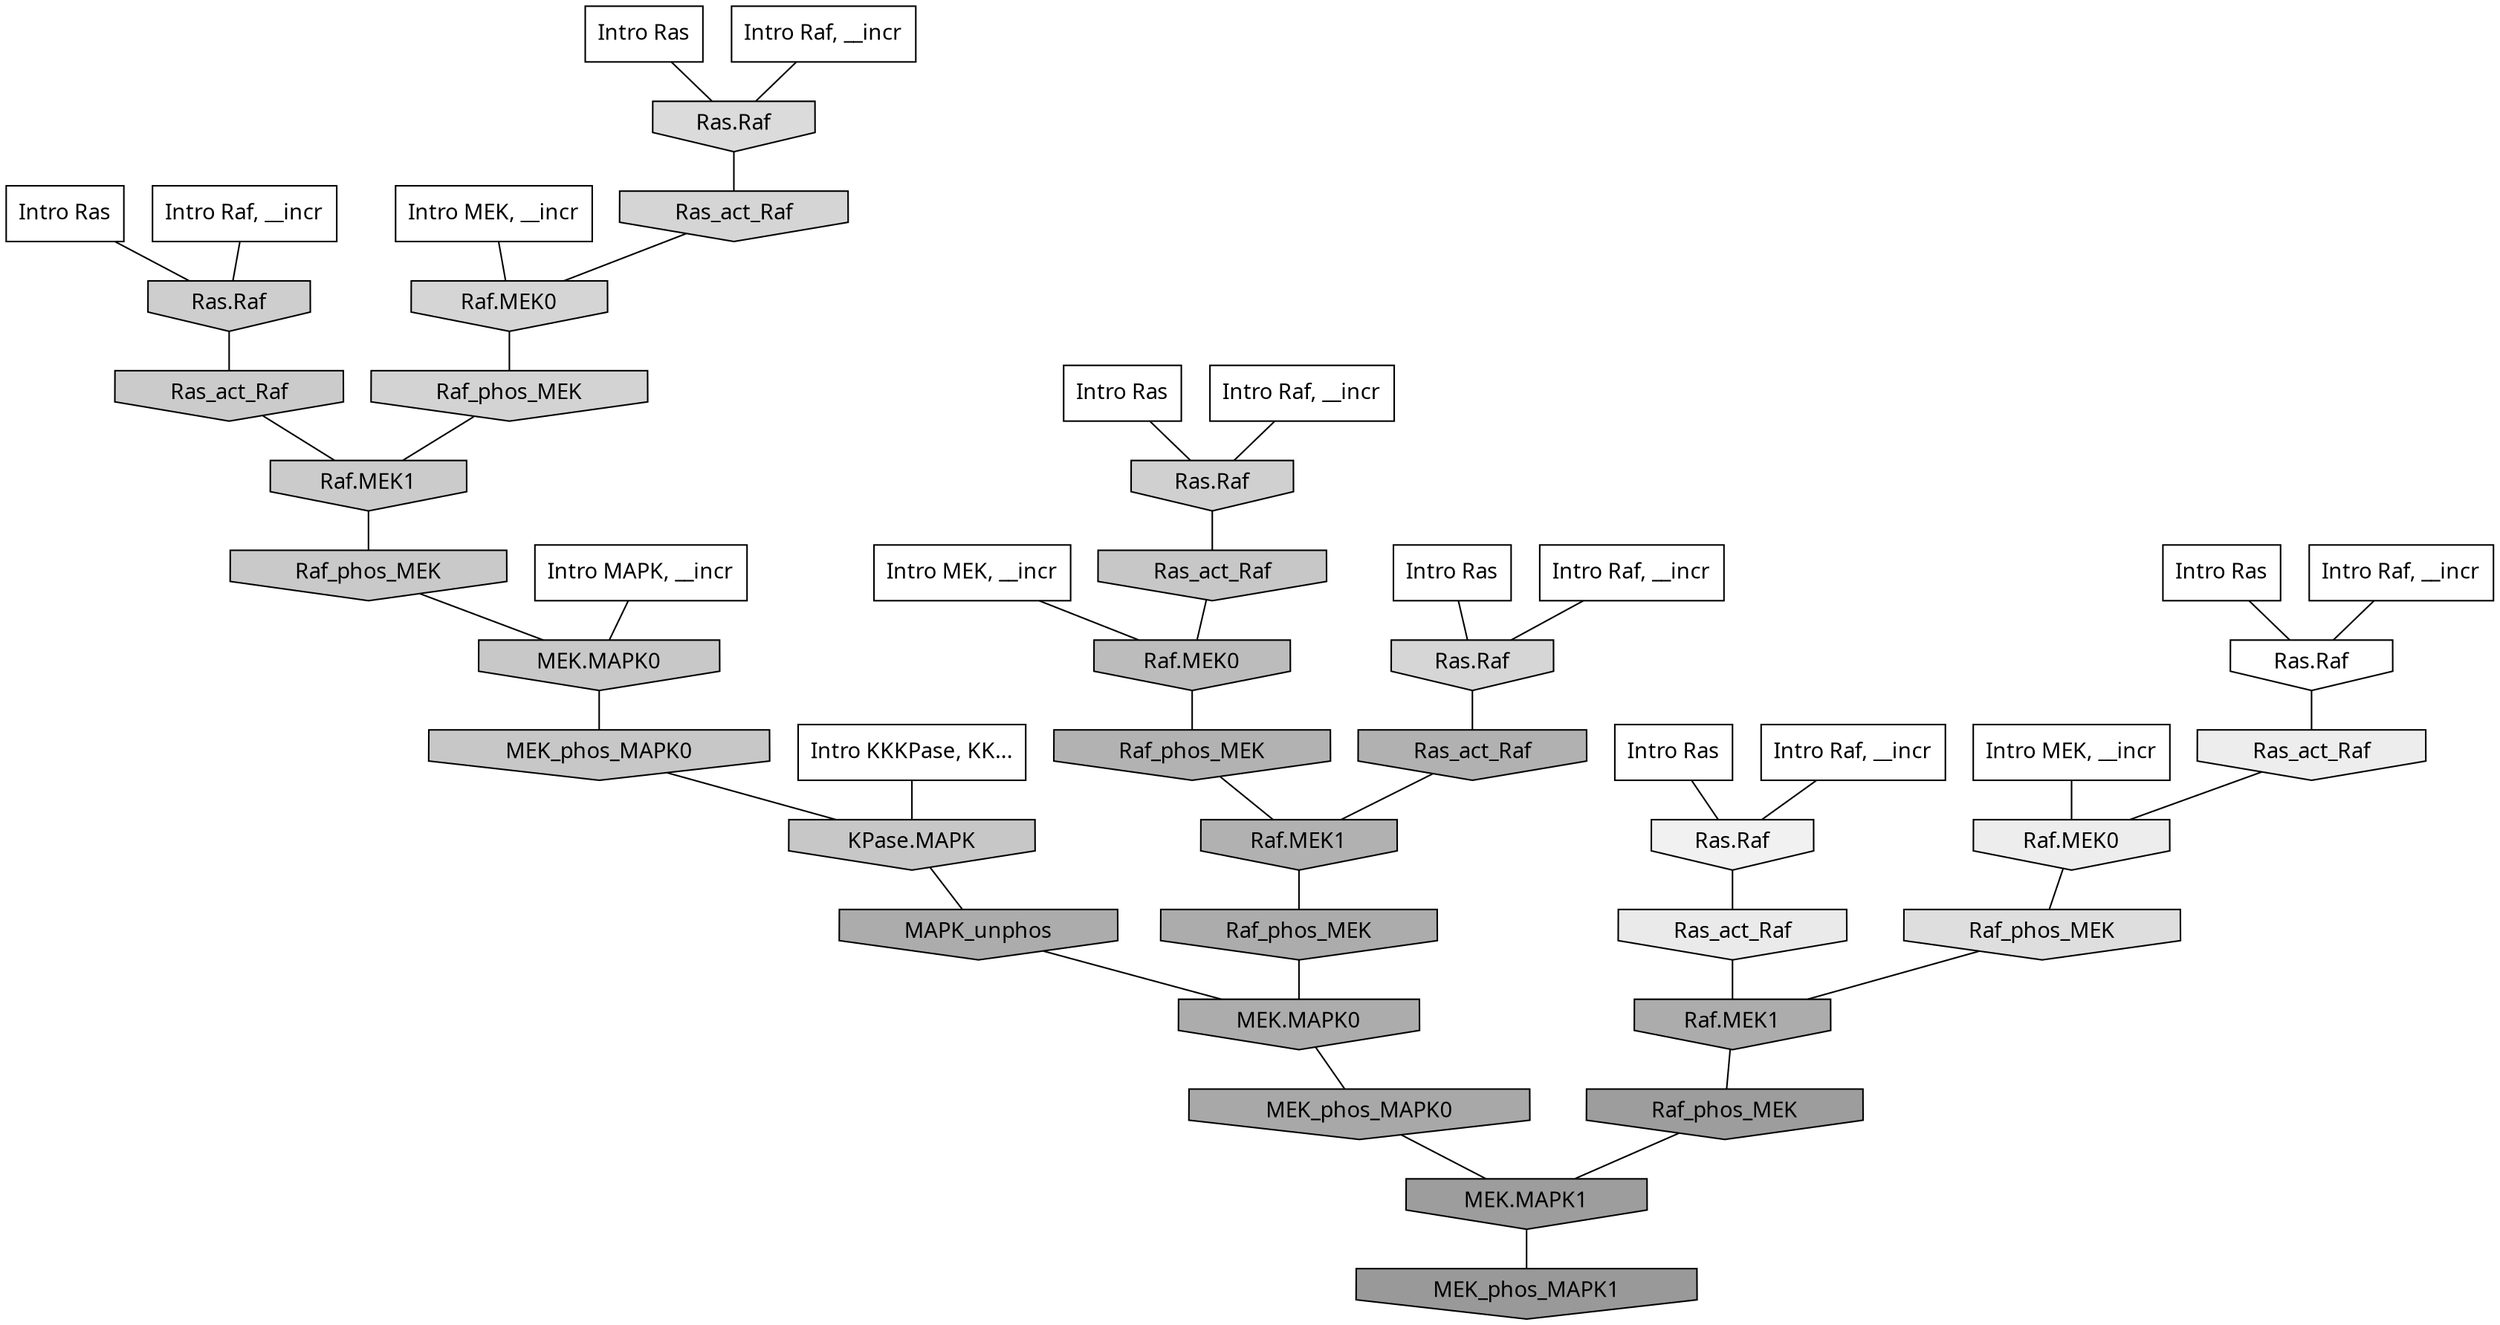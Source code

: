 digraph G{
  rankdir="TB";
  ranksep=0.30;
  node [fontname="CMU Serif"];
  edge [fontname="CMU Serif"];
  
  4 [label="Intro Ras", shape=rectangle, style=filled, fillcolor="0.000 0.000 1.000"]
  
  10 [label="Intro Ras", shape=rectangle, style=filled, fillcolor="0.000 0.000 1.000"]
  
  52 [label="Intro Ras", shape=rectangle, style=filled, fillcolor="0.000 0.000 1.000"]
  
  71 [label="Intro Ras", shape=rectangle, style=filled, fillcolor="0.000 0.000 1.000"]
  
  78 [label="Intro Ras", shape=rectangle, style=filled, fillcolor="0.000 0.000 1.000"]
  
  81 [label="Intro Ras", shape=rectangle, style=filled, fillcolor="0.000 0.000 1.000"]
  
  129 [label="Intro Raf, __incr", shape=rectangle, style=filled, fillcolor="0.000 0.000 1.000"]
  
  163 [label="Intro Raf, __incr", shape=rectangle, style=filled, fillcolor="0.000 0.000 1.000"]
  
  264 [label="Intro Raf, __incr", shape=rectangle, style=filled, fillcolor="0.000 0.000 1.000"]
  
  394 [label="Intro Raf, __incr", shape=rectangle, style=filled, fillcolor="0.000 0.000 1.000"]
  
  741 [label="Intro Raf, __incr", shape=rectangle, style=filled, fillcolor="0.000 0.000 1.000"]
  
  1052 [label="Intro Raf, __incr", shape=rectangle, style=filled, fillcolor="0.000 0.000 1.000"]
  
  1266 [label="Intro MEK, __incr", shape=rectangle, style=filled, fillcolor="0.000 0.000 1.000"]
  
  1509 [label="Intro MEK, __incr", shape=rectangle, style=filled, fillcolor="0.000 0.000 1.000"]
  
  1791 [label="Intro MEK, __incr", shape=rectangle, style=filled, fillcolor="0.000 0.000 1.000"]
  
  2552 [label="Intro MAPK, __incr", shape=rectangle, style=filled, fillcolor="0.000 0.000 1.000"]
  
  3118 [label="Intro KKKPase, KK...", shape=rectangle, style=filled, fillcolor="0.000 0.000 1.000"]
  
  3224 [label="Ras.Raf", shape=invhouse, style=filled, fillcolor="0.000 0.000 1.000"]
  
  3713 [label="Ras.Raf", shape=invhouse, style=filled, fillcolor="0.000 0.000 0.942"]
  
  3906 [label="Ras_act_Raf", shape=invhouse, style=filled, fillcolor="0.000 0.000 0.927"]
  
  3909 [label="Raf.MEK0", shape=invhouse, style=filled, fillcolor="0.000 0.000 0.927"]
  
  4102 [label="Ras_act_Raf", shape=invhouse, style=filled, fillcolor="0.000 0.000 0.915"]
  
  4772 [label="Raf_phos_MEK", shape=invhouse, style=filled, fillcolor="0.000 0.000 0.868"]
  
  4921 [label="Ras.Raf", shape=invhouse, style=filled, fillcolor="0.000 0.000 0.859"]
  
  5260 [label="Ras.Raf", shape=invhouse, style=filled, fillcolor="0.000 0.000 0.838"]
  
  5338 [label="Ras_act_Raf", shape=invhouse, style=filled, fillcolor="0.000 0.000 0.834"]
  
  5340 [label="Raf.MEK0", shape=invhouse, style=filled, fillcolor="0.000 0.000 0.834"]
  
  5437 [label="Raf_phos_MEK", shape=invhouse, style=filled, fillcolor="0.000 0.000 0.828"]
  
  5598 [label="Ras.Raf", shape=invhouse, style=filled, fillcolor="0.000 0.000 0.816"]
  
  5787 [label="Ras.Raf", shape=invhouse, style=filled, fillcolor="0.000 0.000 0.807"]
  
  6018 [label="Ras_act_Raf", shape=invhouse, style=filled, fillcolor="0.000 0.000 0.793"]
  
  6025 [label="Raf.MEK1", shape=invhouse, style=filled, fillcolor="0.000 0.000 0.793"]
  
  6093 [label="Raf_phos_MEK", shape=invhouse, style=filled, fillcolor="0.000 0.000 0.789"]
  
  6175 [label="MEK.MAPK0", shape=invhouse, style=filled, fillcolor="0.000 0.000 0.785"]
  
  6267 [label="MEK_phos_MAPK0", shape=invhouse, style=filled, fillcolor="0.000 0.000 0.781"]
  
  6272 [label="KPase.MAPK", shape=invhouse, style=filled, fillcolor="0.000 0.000 0.781"]
  
  6306 [label="Ras_act_Raf", shape=invhouse, style=filled, fillcolor="0.000 0.000 0.779"]
  
  7460 [label="Raf.MEK0", shape=invhouse, style=filled, fillcolor="0.000 0.000 0.736"]
  
  8640 [label="Raf_phos_MEK", shape=invhouse, style=filled, fillcolor="0.000 0.000 0.699"]
  
  8806 [label="Ras_act_Raf", shape=invhouse, style=filled, fillcolor="0.000 0.000 0.693"]
  
  8809 [label="Raf.MEK1", shape=invhouse, style=filled, fillcolor="0.000 0.000 0.693"]
  
  9489 [label="MAPK_unphos", shape=invhouse, style=filled, fillcolor="0.000 0.000 0.675"]
  
  9533 [label="Raf.MEK1", shape=invhouse, style=filled, fillcolor="0.000 0.000 0.674"]
  
  9586 [label="Raf_phos_MEK", shape=invhouse, style=filled, fillcolor="0.000 0.000 0.673"]
  
  9588 [label="MEK.MAPK0", shape=invhouse, style=filled, fillcolor="0.000 0.000 0.673"]
  
  10285 [label="MEK_phos_MAPK0", shape=invhouse, style=filled, fillcolor="0.000 0.000 0.657"]
  
  12422 [label="Raf_phos_MEK", shape=invhouse, style=filled, fillcolor="0.000 0.000 0.615"]
  
  12424 [label="MEK.MAPK1", shape=invhouse, style=filled, fillcolor="0.000 0.000 0.615"]
  
  13269 [label="MEK_phos_MAPK1", shape=invhouse, style=filled, fillcolor="0.000 0.000 0.600"]
  
  
  12424 -> 13269 [dir=none, color="0.000 0.000 0.000"] 
  12422 -> 12424 [dir=none, color="0.000 0.000 0.000"] 
  10285 -> 12424 [dir=none, color="0.000 0.000 0.000"] 
  9588 -> 10285 [dir=none, color="0.000 0.000 0.000"] 
  9586 -> 9588 [dir=none, color="0.000 0.000 0.000"] 
  9533 -> 12422 [dir=none, color="0.000 0.000 0.000"] 
  9489 -> 9588 [dir=none, color="0.000 0.000 0.000"] 
  8809 -> 9586 [dir=none, color="0.000 0.000 0.000"] 
  8806 -> 8809 [dir=none, color="0.000 0.000 0.000"] 
  8640 -> 8809 [dir=none, color="0.000 0.000 0.000"] 
  7460 -> 8640 [dir=none, color="0.000 0.000 0.000"] 
  6306 -> 7460 [dir=none, color="0.000 0.000 0.000"] 
  6272 -> 9489 [dir=none, color="0.000 0.000 0.000"] 
  6267 -> 6272 [dir=none, color="0.000 0.000 0.000"] 
  6175 -> 6267 [dir=none, color="0.000 0.000 0.000"] 
  6093 -> 6175 [dir=none, color="0.000 0.000 0.000"] 
  6025 -> 6093 [dir=none, color="0.000 0.000 0.000"] 
  6018 -> 6025 [dir=none, color="0.000 0.000 0.000"] 
  5787 -> 6018 [dir=none, color="0.000 0.000 0.000"] 
  5598 -> 6306 [dir=none, color="0.000 0.000 0.000"] 
  5437 -> 6025 [dir=none, color="0.000 0.000 0.000"] 
  5340 -> 5437 [dir=none, color="0.000 0.000 0.000"] 
  5338 -> 5340 [dir=none, color="0.000 0.000 0.000"] 
  5260 -> 8806 [dir=none, color="0.000 0.000 0.000"] 
  4921 -> 5338 [dir=none, color="0.000 0.000 0.000"] 
  4772 -> 9533 [dir=none, color="0.000 0.000 0.000"] 
  4102 -> 9533 [dir=none, color="0.000 0.000 0.000"] 
  3909 -> 4772 [dir=none, color="0.000 0.000 0.000"] 
  3906 -> 3909 [dir=none, color="0.000 0.000 0.000"] 
  3713 -> 4102 [dir=none, color="0.000 0.000 0.000"] 
  3224 -> 3906 [dir=none, color="0.000 0.000 0.000"] 
  3118 -> 6272 [dir=none, color="0.000 0.000 0.000"] 
  2552 -> 6175 [dir=none, color="0.000 0.000 0.000"] 
  1791 -> 3909 [dir=none, color="0.000 0.000 0.000"] 
  1509 -> 7460 [dir=none, color="0.000 0.000 0.000"] 
  1266 -> 5340 [dir=none, color="0.000 0.000 0.000"] 
  1052 -> 3713 [dir=none, color="0.000 0.000 0.000"] 
  741 -> 5598 [dir=none, color="0.000 0.000 0.000"] 
  394 -> 3224 [dir=none, color="0.000 0.000 0.000"] 
  264 -> 5787 [dir=none, color="0.000 0.000 0.000"] 
  163 -> 5260 [dir=none, color="0.000 0.000 0.000"] 
  129 -> 4921 [dir=none, color="0.000 0.000 0.000"] 
  81 -> 5260 [dir=none, color="0.000 0.000 0.000"] 
  78 -> 3713 [dir=none, color="0.000 0.000 0.000"] 
  71 -> 3224 [dir=none, color="0.000 0.000 0.000"] 
  52 -> 4921 [dir=none, color="0.000 0.000 0.000"] 
  10 -> 5598 [dir=none, color="0.000 0.000 0.000"] 
  4 -> 5787 [dir=none, color="0.000 0.000 0.000"] 
  
  }
